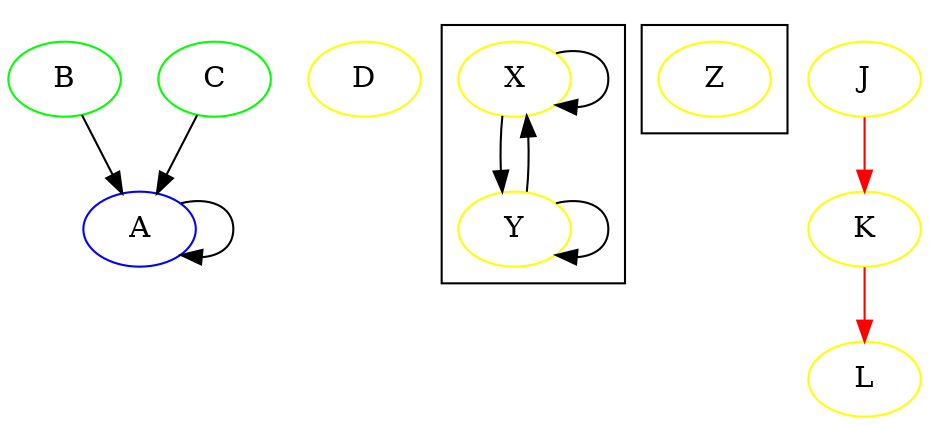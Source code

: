 strict digraph "foobar" {
  node [color=yellow];
  A [color=red];
  subgraph {
    node [color=green];
    A [color=blue]; B; C;
  } -> A;
  D;

  subgraph "cluster foo" {
    X;
  } -> subgraph "cluster foo" {
    Y;
  }
  subgraph "cluster bar" {
    Y; Z;
  }

  J -> K -> L [color=red];
}
